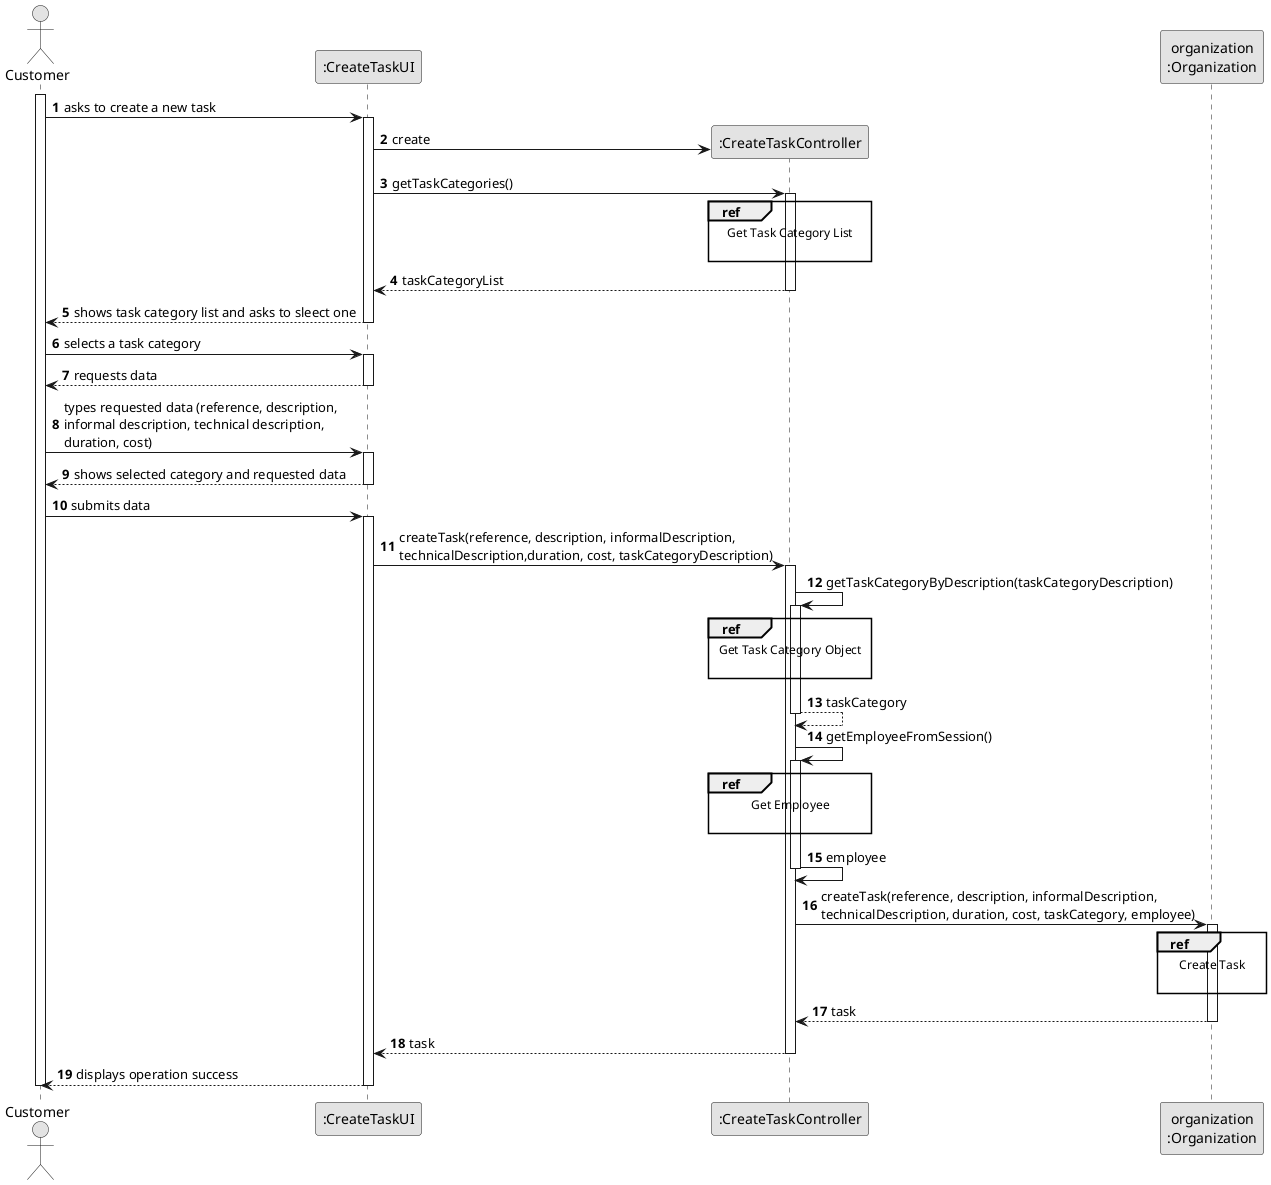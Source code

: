@startuml
skinparam monochrome true
skinparam packageStyle rectangle
skinparam shadowing false

autonumber

'hide footbox
actor "Customer" as CTM
participant ":CreateTaskUI" as UI
participant ":CreateTaskController" as CTRL
participant "organization\n:Organization" as ORG

activate CTM

    CTM -> UI : asks to create a new task

    activate UI

        UI -> CTRL** : create
        UI -> CTRL : getTaskCategories()
        ref over CTRL
            Get Task Category List

        end ref

        activate CTRL

            CTRL --> UI : taskCategoryList
        deactivate CTRL

        UI --> CTM : shows task category list and asks to sleect one
    deactivate UI

    CTM -> UI : selects a task category
    activate UI

        UI --> CTM : requests data
    deactivate UI

    CTM -> UI : types requested data (reference, description,\ninformal description, technical description,\nduration, cost)
    activate UI

        UI --> CTM : shows selected category and requested data
    deactivate UI

    CTM -> UI : submits data
    activate UI

        UI -> CTRL : createTask(reference, description, informalDescription,\ntechnicalDescription,duration, cost, taskCategoryDescription)
        activate CTRL

            CTRL -> CTRL : getTaskCategoryByDescription(taskCategoryDescription)
            activate CTRL

                ref over CTRL
                    Get Task Category Object

                end ref

                CTRL --> CTRL : taskCategory
            deactivate CTRL

            CTRL -> CTRL : getEmployeeFromSession()
            activate CTRL

                ref over CTRL
                    Get Employee

                end ref
                CTRL -> CTRL : employee
            deactivate CTRL

            CTRL -> ORG: createTask(reference, description, informalDescription,\ntechnicalDescription, duration, cost, taskCategory, employee)
            activate ORG

                ref over ORG
                    Create Task

                end

                ORG --> CTRL : task
            deactivate ORG

            CTRL --> UI: task
            deactivate CTRL
            UI --> CTM: displays operation success
    deactivate UI

deactivate CTM

@enduml